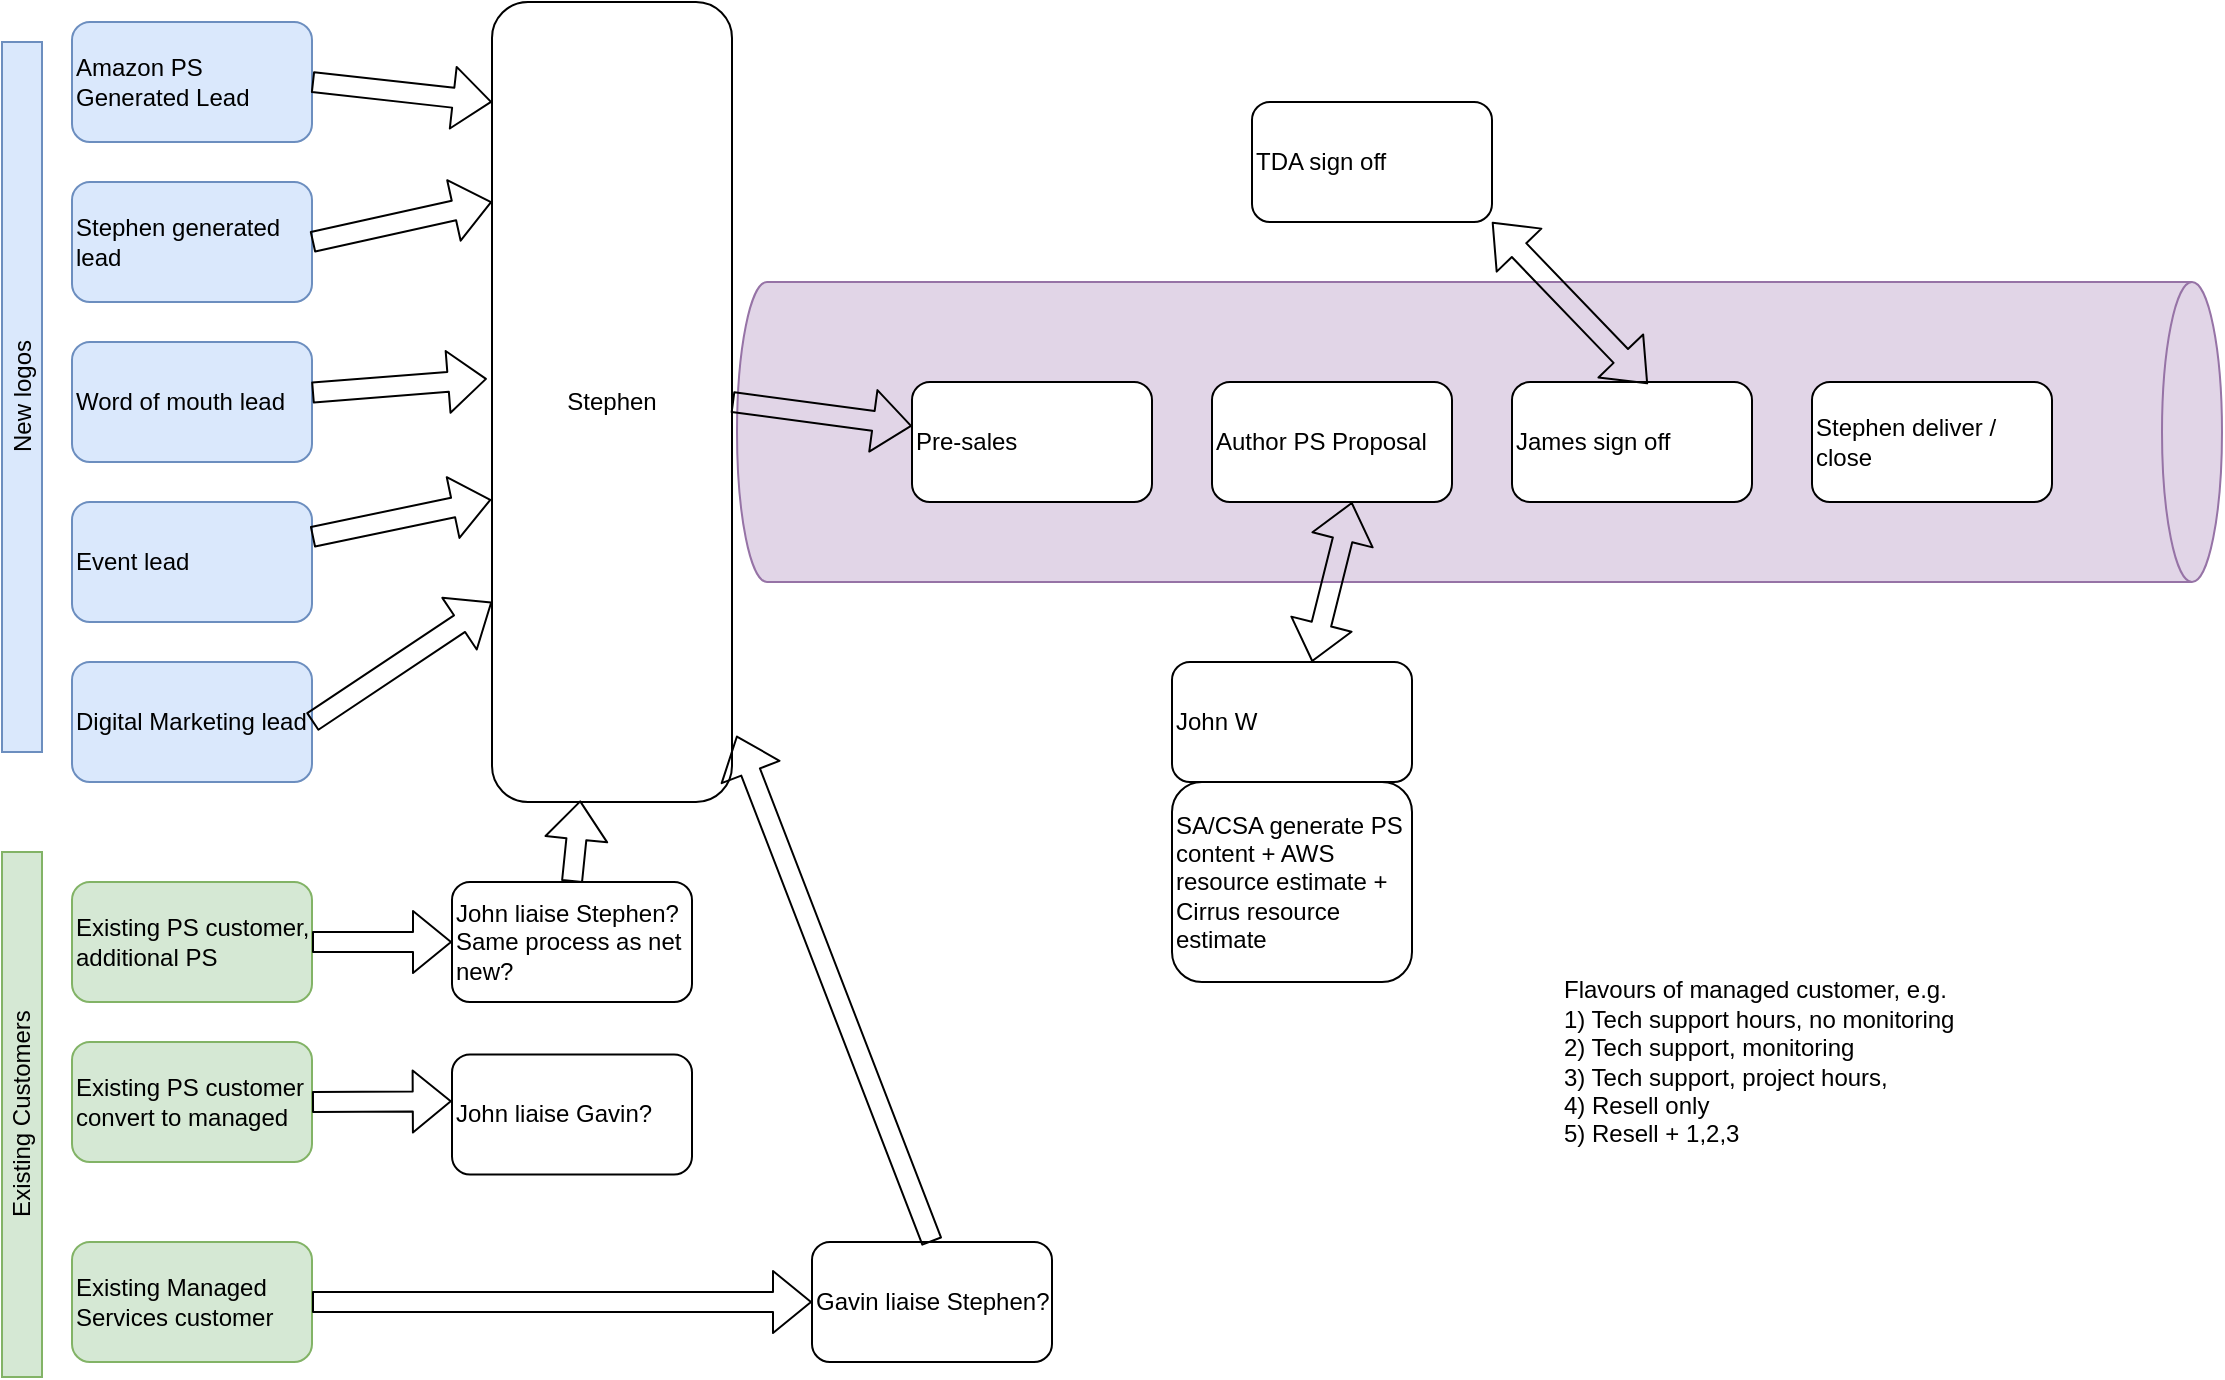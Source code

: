 <mxfile version="14.0.4" type="github" pages="3">
  <diagram id="ho1QO2U8nEk5dNVwzTMI" name="Sales Funnel">
    <mxGraphModel dx="1209" dy="675" grid="1" gridSize="10" guides="1" tooltips="1" connect="1" arrows="1" fold="1" page="1" pageScale="1" pageWidth="1169" pageHeight="827" math="0" shadow="0">
      <root>
        <mxCell id="0" />
        <mxCell id="1" parent="0" />
        <mxCell id="8zEjN8LGxmkn5kDTla0N-18" value="" style="shape=cylinder3;whiteSpace=wrap;html=1;boundedLbl=1;backgroundOutline=1;size=15;rotation=90;fillColor=#e1d5e7;strokeColor=#9673a6;" vertex="1" parent="1">
          <mxGeometry x="708.75" y="-66.25" width="150" height="742.5" as="geometry" />
        </mxCell>
        <mxCell id="KgLcx0yHhYFfOFIcbzr5-1" value="Amazon PS Generated Lead" style="rounded=1;whiteSpace=wrap;html=1;align=left;fillColor=#dae8fc;strokeColor=#6c8ebf;" vertex="1" parent="1">
          <mxGeometry x="80" y="100" width="120" height="60" as="geometry" />
        </mxCell>
        <mxCell id="KgLcx0yHhYFfOFIcbzr5-2" value="Stephen generated lead" style="rounded=1;whiteSpace=wrap;html=1;align=left;fillColor=#dae8fc;strokeColor=#6c8ebf;" vertex="1" parent="1">
          <mxGeometry x="80" y="180" width="120" height="60" as="geometry" />
        </mxCell>
        <mxCell id="KgLcx0yHhYFfOFIcbzr5-4" value="Existing Customers" style="text;html=1;strokeColor=#82b366;fillColor=#d5e8d4;align=center;verticalAlign=middle;whiteSpace=wrap;rounded=0;rotation=-90;" vertex="1" parent="1">
          <mxGeometry x="-76.25" y="636.25" width="262.5" height="20" as="geometry" />
        </mxCell>
        <mxCell id="KgLcx0yHhYFfOFIcbzr5-5" value="Word of mouth lead" style="rounded=1;whiteSpace=wrap;html=1;align=left;fillColor=#dae8fc;strokeColor=#6c8ebf;" vertex="1" parent="1">
          <mxGeometry x="80" y="260" width="120" height="60" as="geometry" />
        </mxCell>
        <mxCell id="KgLcx0yHhYFfOFIcbzr5-6" value="Event lead" style="rounded=1;whiteSpace=wrap;html=1;align=left;fillColor=#dae8fc;strokeColor=#6c8ebf;" vertex="1" parent="1">
          <mxGeometry x="80" y="340" width="120" height="60" as="geometry" />
        </mxCell>
        <mxCell id="KgLcx0yHhYFfOFIcbzr5-7" value="Digital Marketing lead" style="rounded=1;whiteSpace=wrap;html=1;align=left;fillColor=#dae8fc;strokeColor=#6c8ebf;" vertex="1" parent="1">
          <mxGeometry x="80" y="420" width="120" height="60" as="geometry" />
        </mxCell>
        <mxCell id="KgLcx0yHhYFfOFIcbzr5-9" value="Stephen" style="rounded=1;whiteSpace=wrap;html=1;align=center;" vertex="1" parent="1">
          <mxGeometry x="290" y="90" width="120" height="400" as="geometry" />
        </mxCell>
        <mxCell id="KgLcx0yHhYFfOFIcbzr5-10" value="Existing Managed Services customer" style="rounded=1;whiteSpace=wrap;html=1;align=left;fillColor=#d5e8d4;strokeColor=#82b366;" vertex="1" parent="1">
          <mxGeometry x="80" y="710" width="120" height="60" as="geometry" />
        </mxCell>
        <mxCell id="KgLcx0yHhYFfOFIcbzr5-12" value="Existing PS customer, additional PS" style="rounded=1;whiteSpace=wrap;html=1;align=left;fillColor=#d5e8d4;strokeColor=#82b366;" vertex="1" parent="1">
          <mxGeometry x="80" y="530" width="120" height="60" as="geometry" />
        </mxCell>
        <mxCell id="KgLcx0yHhYFfOFIcbzr5-13" value="Pre-sales" style="rounded=1;whiteSpace=wrap;html=1;align=left;" vertex="1" parent="1">
          <mxGeometry x="500" y="280" width="120" height="60" as="geometry" />
        </mxCell>
        <mxCell id="KgLcx0yHhYFfOFIcbzr5-14" value="Author PS Proposal" style="rounded=1;whiteSpace=wrap;html=1;align=left;" vertex="1" parent="1">
          <mxGeometry x="650" y="280" width="120" height="60" as="geometry" />
        </mxCell>
        <mxCell id="8zEjN8LGxmkn5kDTla0N-1" value="John W" style="rounded=1;whiteSpace=wrap;html=1;align=left;" vertex="1" parent="1">
          <mxGeometry x="630" y="420" width="120" height="60" as="geometry" />
        </mxCell>
        <mxCell id="8zEjN8LGxmkn5kDTla0N-2" value="James sign off" style="rounded=1;whiteSpace=wrap;html=1;align=left;" vertex="1" parent="1">
          <mxGeometry x="800" y="280" width="120" height="60" as="geometry" />
        </mxCell>
        <mxCell id="8zEjN8LGxmkn5kDTla0N-3" value="" style="shape=flexArrow;endArrow=classic;html=1;exitX=1;exitY=0.5;exitDx=0;exitDy=0;entryX=0;entryY=0.5;entryDx=0;entryDy=0;" edge="1" parent="1" source="KgLcx0yHhYFfOFIcbzr5-10" target="8zEjN8LGxmkn5kDTla0N-9">
          <mxGeometry width="50" height="50" relative="1" as="geometry">
            <mxPoint x="620" y="510" as="sourcePoint" />
            <mxPoint x="670" y="460" as="targetPoint" />
          </mxGeometry>
        </mxCell>
        <mxCell id="8zEjN8LGxmkn5kDTla0N-4" value="" style="shape=flexArrow;endArrow=classic;html=1;exitX=1;exitY=0.5;exitDx=0;exitDy=0;" edge="1" parent="1" source="KgLcx0yHhYFfOFIcbzr5-12">
          <mxGeometry width="50" height="50" relative="1" as="geometry">
            <mxPoint x="210" y="580" as="sourcePoint" />
            <mxPoint x="270" y="560" as="targetPoint" />
          </mxGeometry>
        </mxCell>
        <mxCell id="8zEjN8LGxmkn5kDTla0N-5" value="" style="shape=flexArrow;endArrow=classic;html=1;exitX=1;exitY=0.5;exitDx=0;exitDy=0;entryX=0;entryY=0.75;entryDx=0;entryDy=0;" edge="1" parent="1" target="KgLcx0yHhYFfOFIcbzr5-9">
          <mxGeometry width="50" height="50" relative="1" as="geometry">
            <mxPoint x="200" y="450" as="sourcePoint" />
            <mxPoint x="350" y="220" as="targetPoint" />
          </mxGeometry>
        </mxCell>
        <mxCell id="8zEjN8LGxmkn5kDTla0N-6" value="Stephen deliver / close" style="rounded=1;whiteSpace=wrap;html=1;align=left;" vertex="1" parent="1">
          <mxGeometry x="950" y="280" width="120" height="60" as="geometry" />
        </mxCell>
        <mxCell id="8zEjN8LGxmkn5kDTla0N-7" value="" style="shape=flexArrow;endArrow=classic;html=1;entryX=-0.003;entryY=0.622;entryDx=0;entryDy=0;entryPerimeter=0;" edge="1" parent="1" source="KgLcx0yHhYFfOFIcbzr5-6" target="KgLcx0yHhYFfOFIcbzr5-9">
          <mxGeometry width="50" height="50" relative="1" as="geometry">
            <mxPoint x="210" y="460" as="sourcePoint" />
            <mxPoint x="300" y="350" as="targetPoint" />
          </mxGeometry>
        </mxCell>
        <mxCell id="8zEjN8LGxmkn5kDTla0N-8" value="" style="shape=flexArrow;endArrow=classic;html=1;entryX=-0.021;entryY=0.471;entryDx=0;entryDy=0;entryPerimeter=0;" edge="1" parent="1" source="KgLcx0yHhYFfOFIcbzr5-5" target="KgLcx0yHhYFfOFIcbzr5-9">
          <mxGeometry width="50" height="50" relative="1" as="geometry">
            <mxPoint x="210" y="350" as="sourcePoint" />
            <mxPoint x="290" y="290" as="targetPoint" />
          </mxGeometry>
        </mxCell>
        <mxCell id="8zEjN8LGxmkn5kDTla0N-9" value="Gavin liaise Stephen?&lt;br&gt;" style="rounded=1;whiteSpace=wrap;html=1;align=left;" vertex="1" parent="1">
          <mxGeometry x="450" y="710" width="120" height="60" as="geometry" />
        </mxCell>
        <mxCell id="8zEjN8LGxmkn5kDTla0N-10" value="" style="shape=flexArrow;endArrow=classic;html=1;exitX=0.5;exitY=0;exitDx=0;exitDy=0;entryX=0.368;entryY=0.998;entryDx=0;entryDy=0;entryPerimeter=0;" edge="1" parent="1" source="8zEjN8LGxmkn5kDTla0N-11" target="KgLcx0yHhYFfOFIcbzr5-9">
          <mxGeometry width="50" height="50" relative="1" as="geometry">
            <mxPoint x="620" y="420" as="sourcePoint" />
            <mxPoint x="670" y="370" as="targetPoint" />
          </mxGeometry>
        </mxCell>
        <mxCell id="8zEjN8LGxmkn5kDTla0N-11" value="John liaise Stephen?Same process as net new?" style="rounded=1;whiteSpace=wrap;html=1;align=left;" vertex="1" parent="1">
          <mxGeometry x="270" y="530" width="120" height="60" as="geometry" />
        </mxCell>
        <mxCell id="8zEjN8LGxmkn5kDTla0N-12" value="" style="shape=flexArrow;endArrow=classic;html=1;exitX=0.5;exitY=0;exitDx=0;exitDy=0;entryX=1.019;entryY=0.917;entryDx=0;entryDy=0;entryPerimeter=0;" edge="1" parent="1" source="8zEjN8LGxmkn5kDTla0N-9" target="KgLcx0yHhYFfOFIcbzr5-9">
          <mxGeometry width="50" height="50" relative="1" as="geometry">
            <mxPoint x="390" y="610" as="sourcePoint" />
            <mxPoint x="391.04" y="489.1" as="targetPoint" />
          </mxGeometry>
        </mxCell>
        <mxCell id="8zEjN8LGxmkn5kDTla0N-13" value="" style="shape=flexArrow;endArrow=classic;html=1;entryX=0;entryY=0.25;entryDx=0;entryDy=0;exitX=1;exitY=0.5;exitDx=0;exitDy=0;" edge="1" parent="1" source="KgLcx0yHhYFfOFIcbzr5-2" target="KgLcx0yHhYFfOFIcbzr5-9">
          <mxGeometry width="50" height="50" relative="1" as="geometry">
            <mxPoint x="210" y="290" as="sourcePoint" />
            <mxPoint x="300" y="275" as="targetPoint" />
          </mxGeometry>
        </mxCell>
        <mxCell id="8zEjN8LGxmkn5kDTla0N-14" value="TDA sign off" style="rounded=1;whiteSpace=wrap;html=1;align=left;" vertex="1" parent="1">
          <mxGeometry x="670" y="140" width="120" height="60" as="geometry" />
        </mxCell>
        <mxCell id="8zEjN8LGxmkn5kDTla0N-16" value="" style="shape=flexArrow;endArrow=classic;html=1;exitX=1;exitY=0.5;exitDx=0;exitDy=0;" edge="1" parent="1" source="KgLcx0yHhYFfOFIcbzr5-1">
          <mxGeometry width="50" height="50" relative="1" as="geometry">
            <mxPoint x="210" y="220" as="sourcePoint" />
            <mxPoint x="290" y="140" as="targetPoint" />
          </mxGeometry>
        </mxCell>
        <mxCell id="8zEjN8LGxmkn5kDTla0N-17" value="" style="shape=flexArrow;endArrow=classic;html=1;exitX=1;exitY=0.5;exitDx=0;exitDy=0;" edge="1" parent="1" source="KgLcx0yHhYFfOFIcbzr5-9" target="KgLcx0yHhYFfOFIcbzr5-13">
          <mxGeometry width="50" height="50" relative="1" as="geometry">
            <mxPoint x="210" y="295.281" as="sourcePoint" />
            <mxPoint x="297.48" y="288.4" as="targetPoint" />
          </mxGeometry>
        </mxCell>
        <mxCell id="8zEjN8LGxmkn5kDTla0N-19" value="Existing PS customer convert to managed" style="rounded=1;whiteSpace=wrap;html=1;align=left;fillColor=#d5e8d4;strokeColor=#82b366;" vertex="1" parent="1">
          <mxGeometry x="80" y="610" width="120" height="60" as="geometry" />
        </mxCell>
        <mxCell id="8zEjN8LGxmkn5kDTla0N-20" value="Flavours of managed customer, e.g.&lt;br&gt;1) Tech support hours, no monitoring&lt;br&gt;2) Tech support, monitoring&lt;br&gt;3) Tech support, project hours,&amp;nbsp;&lt;br&gt;4) Resell only&lt;br&gt;5) Resell + 1,2,3" style="text;html=1;strokeColor=none;fillColor=none;align=left;verticalAlign=middle;whiteSpace=wrap;rounded=0;" vertex="1" parent="1">
          <mxGeometry x="823.75" y="610" width="246.25" height="20" as="geometry" />
        </mxCell>
        <mxCell id="8zEjN8LGxmkn5kDTla0N-21" value="" style="shape=flexArrow;endArrow=classic;startArrow=classic;html=1;exitX=0.566;exitY=0.017;exitDx=0;exitDy=0;entryX=1;entryY=1;entryDx=0;entryDy=0;exitPerimeter=0;" edge="1" parent="1" source="8zEjN8LGxmkn5kDTla0N-2" target="8zEjN8LGxmkn5kDTla0N-14">
          <mxGeometry width="50" height="50" relative="1" as="geometry">
            <mxPoint x="685" y="260" as="sourcePoint" />
            <mxPoint x="735" y="210" as="targetPoint" />
          </mxGeometry>
        </mxCell>
        <mxCell id="8zEjN8LGxmkn5kDTla0N-22" value="" style="shape=flexArrow;endArrow=classic;startArrow=classic;html=1;exitX=0.75;exitY=0;exitDx=0;exitDy=0;entryX=0.75;entryY=1;entryDx=0;entryDy=0;" edge="1" parent="1">
          <mxGeometry width="50" height="50" relative="1" as="geometry">
            <mxPoint x="700" y="420" as="sourcePoint" />
            <mxPoint x="720" y="340" as="targetPoint" />
          </mxGeometry>
        </mxCell>
        <mxCell id="8zEjN8LGxmkn5kDTla0N-23" value="SA/CSA generate PS content + AWS resource estimate + Cirrus resource estimate" style="rounded=1;whiteSpace=wrap;html=1;align=left;" vertex="1" parent="1">
          <mxGeometry x="630" y="480" width="120" height="100" as="geometry" />
        </mxCell>
        <mxCell id="8zEjN8LGxmkn5kDTla0N-24" value="New logos" style="text;html=1;strokeColor=#6c8ebf;fillColor=#dae8fc;align=center;verticalAlign=middle;whiteSpace=wrap;rounded=0;rotation=-90;" vertex="1" parent="1">
          <mxGeometry x="-122.5" y="277.5" width="355" height="20" as="geometry" />
        </mxCell>
        <mxCell id="8zEjN8LGxmkn5kDTla0N-25" value="John liaise Gavin?" style="rounded=1;whiteSpace=wrap;html=1;align=left;" vertex="1" parent="1">
          <mxGeometry x="270" y="616.25" width="120" height="60" as="geometry" />
        </mxCell>
        <mxCell id="8zEjN8LGxmkn5kDTla0N-26" value="" style="shape=flexArrow;endArrow=classic;html=1;exitX=1;exitY=0.5;exitDx=0;exitDy=0;entryX=-0.001;entryY=0.39;entryDx=0;entryDy=0;entryPerimeter=0;" edge="1" parent="1" source="8zEjN8LGxmkn5kDTla0N-19" target="8zEjN8LGxmkn5kDTla0N-25">
          <mxGeometry width="50" height="50" relative="1" as="geometry">
            <mxPoint x="200" y="636.25" as="sourcePoint" />
            <mxPoint x="270" y="636.25" as="targetPoint" />
          </mxGeometry>
        </mxCell>
      </root>
    </mxGraphModel>
  </diagram>
  <diagram id="932f-S1QaRRjzjCXm46r" name="PS">
    <mxGraphModel dx="1209" dy="675" grid="1" gridSize="10" guides="1" tooltips="1" connect="1" arrows="1" fold="1" page="1" pageScale="1" pageWidth="1169" pageHeight="827" math="0" shadow="0">
      <root>
        <mxCell id="ET1MKJ4apy0ET9dkxIQE-0" />
        <mxCell id="ET1MKJ4apy0ET9dkxIQE-1" parent="ET1MKJ4apy0ET9dkxIQE-0" />
        <mxCell id="csxGHYVA_0lbzSThSeI9-0" value="Scheduling" style="rounded=1;whiteSpace=wrap;html=1;align=left;" vertex="1" parent="ET1MKJ4apy0ET9dkxIQE-1">
          <mxGeometry x="200" y="200" width="120" height="60" as="geometry" />
        </mxCell>
        <mxCell id="ssYrKZRzWKLqGrJXFF3S-0" value="Delivery/payment Milestones&amp;nbsp;" style="rounded=1;whiteSpace=wrap;html=1;align=left;" vertex="1" parent="ET1MKJ4apy0ET9dkxIQE-1">
          <mxGeometry x="60" y="200" width="120" height="60" as="geometry" />
        </mxCell>
        <mxCell id="ssYrKZRzWKLqGrJXFF3S-1" value="Discovery&lt;br&gt;Customer reported truthfully on prereq?" style="rounded=1;whiteSpace=wrap;html=1;align=left;" vertex="1" parent="ET1MKJ4apy0ET9dkxIQE-1">
          <mxGeometry x="340" y="200" width="120" height="60" as="geometry" />
        </mxCell>
        <mxCell id="ssYrKZRzWKLqGrJXFF3S-2" value="Breakpoint - ok to go?" style="rounded=1;whiteSpace=wrap;html=1;align=left;" vertex="1" parent="ET1MKJ4apy0ET9dkxIQE-1">
          <mxGeometry x="480" y="200" width="120" height="60" as="geometry" />
        </mxCell>
        <mxCell id="ssYrKZRzWKLqGrJXFF3S-3" value="Design" style="rounded=1;whiteSpace=wrap;html=1;align=left;" vertex="1" parent="ET1MKJ4apy0ET9dkxIQE-1">
          <mxGeometry x="620" y="200" width="120" height="60" as="geometry" />
        </mxCell>
        <mxCell id="SBBvhC0sCpfQM56uXKch-0" value="John W own design doc?" style="rounded=1;whiteSpace=wrap;html=1;align=left;" vertex="1" parent="ET1MKJ4apy0ET9dkxIQE-1">
          <mxGeometry x="620" y="270" width="120" height="60" as="geometry" />
        </mxCell>
        <mxCell id="SBBvhC0sCpfQM56uXKch-1" value="John W team author" style="rounded=1;whiteSpace=wrap;html=1;align=left;" vertex="1" parent="ET1MKJ4apy0ET9dkxIQE-1">
          <mxGeometry x="620" y="340" width="120" height="60" as="geometry" />
        </mxCell>
        <mxCell id="SBBvhC0sCpfQM56uXKch-2" value="Design sign off" style="rounded=1;whiteSpace=wrap;html=1;align=left;" vertex="1" parent="ET1MKJ4apy0ET9dkxIQE-1">
          <mxGeometry x="890" y="200" width="120" height="60" as="geometry" />
        </mxCell>
        <mxCell id="SBBvhC0sCpfQM56uXKch-3" value="TDA" style="rounded=1;whiteSpace=wrap;html=1;align=left;" vertex="1" parent="ET1MKJ4apy0ET9dkxIQE-1">
          <mxGeometry x="750" y="200" width="120" height="60" as="geometry" />
        </mxCell>
        <mxCell id="SBBvhC0sCpfQM56uXKch-4" value="Implementation" style="rounded=1;whiteSpace=wrap;html=1;align=left;" vertex="1" parent="ET1MKJ4apy0ET9dkxIQE-1">
          <mxGeometry x="1020" y="200" width="120" height="60" as="geometry" />
        </mxCell>
        <mxCell id="SBBvhC0sCpfQM56uXKch-5" value="Documentation" style="rounded=1;whiteSpace=wrap;html=1;align=left;" vertex="1" parent="ET1MKJ4apy0ET9dkxIQE-1">
          <mxGeometry x="1160" y="200" width="120" height="60" as="geometry" />
        </mxCell>
        <mxCell id="SBBvhC0sCpfQM56uXKch-6" value="Project sign off" style="rounded=1;whiteSpace=wrap;html=1;align=left;" vertex="1" parent="ET1MKJ4apy0ET9dkxIQE-1">
          <mxGeometry x="1300" y="200" width="120" height="60" as="geometry" />
        </mxCell>
        <mxCell id="SBBvhC0sCpfQM56uXKch-7" value="John W own solution documentation sign off?" style="rounded=1;whiteSpace=wrap;html=1;align=left;" vertex="1" parent="ET1MKJ4apy0ET9dkxIQE-1">
          <mxGeometry x="1160" y="270" width="120" height="60" as="geometry" />
        </mxCell>
        <mxCell id="SBBvhC0sCpfQM56uXKch-8" value="Sales close out&amp;nbsp; / expand" style="rounded=1;whiteSpace=wrap;html=1;align=left;" vertex="1" parent="ET1MKJ4apy0ET9dkxIQE-1">
          <mxGeometry x="1440" y="200" width="120" height="60" as="geometry" />
        </mxCell>
        <mxCell id="Aykso3s4_XLSSmcP3YIh-0" value="PS breakdown&lt;br&gt;&lt;br&gt;1.App Migrations&lt;br&gt;2. Well Arch Reviews&lt;br&gt;3.&amp;nbsp;" style="text;html=1;strokeColor=none;fillColor=none;align=left;verticalAlign=middle;whiteSpace=wrap;rounded=0;" vertex="1" parent="ET1MKJ4apy0ET9dkxIQE-1">
          <mxGeometry x="100" y="480" width="130" height="20" as="geometry" />
        </mxCell>
      </root>
    </mxGraphModel>
  </diagram>
  <diagram id="odW1iXzeqLhZ5GxUIzrW" name="MS">
    <mxGraphModel dx="1209" dy="675" grid="1" gridSize="10" guides="1" tooltips="1" connect="1" arrows="1" fold="1" page="1" pageScale="1" pageWidth="1169" pageHeight="827" math="0" shadow="0">
      <root>
        <mxCell id="pt1xglrDcdgQ7_IVC4mi-0" />
        <mxCell id="pt1xglrDcdgQ7_IVC4mi-1" parent="pt1xglrDcdgQ7_IVC4mi-0" />
        <mxCell id="2shBsdNcsNnZIBX6vlr2-0" value="Monitoring alarm" style="rounded=1;whiteSpace=wrap;html=1;align=left;" vertex="1" parent="pt1xglrDcdgQ7_IVC4mi-1">
          <mxGeometry x="80" y="240" width="120" height="60" as="geometry" />
        </mxCell>
        <mxCell id="2shBsdNcsNnZIBX6vlr2-1" value="Customer call" style="rounded=1;whiteSpace=wrap;html=1;align=left;" vertex="1" parent="pt1xglrDcdgQ7_IVC4mi-1">
          <mxGeometry x="80" y="330" width="120" height="60" as="geometry" />
        </mxCell>
        <mxCell id="2shBsdNcsNnZIBX6vlr2-3" value="Customer email" style="rounded=1;whiteSpace=wrap;html=1;align=left;" vertex="1" parent="pt1xglrDcdgQ7_IVC4mi-1">
          <mxGeometry x="80" y="420" width="120" height="60" as="geometry" />
        </mxCell>
        <mxCell id="2shBsdNcsNnZIBX6vlr2-4" value="Contractual scheduled job" style="rounded=1;whiteSpace=wrap;html=1;align=left;" vertex="1" parent="pt1xglrDcdgQ7_IVC4mi-1">
          <mxGeometry x="80" y="140" width="120" height="60" as="geometry" />
        </mxCell>
        <mxCell id="2shBsdNcsNnZIBX6vlr2-5" value="Time tracking" style="rounded=1;whiteSpace=wrap;html=1;align=center;" vertex="1" parent="pt1xglrDcdgQ7_IVC4mi-1">
          <mxGeometry x="80" y="510" width="1030" height="40" as="geometry" />
        </mxCell>
        <mxCell id="2shBsdNcsNnZIBX6vlr2-6" value="Gavin" style="rounded=1;whiteSpace=wrap;html=1;align=left;" vertex="1" parent="pt1xglrDcdgQ7_IVC4mi-1">
          <mxGeometry x="330" y="280" width="120" height="60" as="geometry" />
        </mxCell>
        <mxCell id="2shBsdNcsNnZIBX6vlr2-7" value="CSA1" style="rounded=1;whiteSpace=wrap;html=1;align=left;" vertex="1" parent="pt1xglrDcdgQ7_IVC4mi-1">
          <mxGeometry x="450" y="180" width="120" height="60" as="geometry" />
        </mxCell>
        <mxCell id="2shBsdNcsNnZIBX6vlr2-8" value="CSA2" style="rounded=1;whiteSpace=wrap;html=1;align=left;" vertex="1" parent="pt1xglrDcdgQ7_IVC4mi-1">
          <mxGeometry x="450" y="240" width="120" height="60" as="geometry" />
        </mxCell>
        <mxCell id="2shBsdNcsNnZIBX6vlr2-9" value="CSA3" style="rounded=1;whiteSpace=wrap;html=1;align=left;" vertex="1" parent="pt1xglrDcdgQ7_IVC4mi-1">
          <mxGeometry x="450" y="300" width="120" height="60" as="geometry" />
        </mxCell>
        <mxCell id="2shBsdNcsNnZIBX6vlr2-11" value="Level 1 resolution&amp;nbsp;&lt;br&gt;Level 2 resolution&lt;br&gt;Level 3 resolution&lt;br&gt;Tickets per month - managment visibility&lt;br&gt;Tickets per month - customer visibility&lt;br&gt;Knowledge base&lt;br&gt;&lt;div&gt;&lt;br&gt;&lt;/div&gt;" style="text;html=1;strokeColor=none;fillColor=none;align=left;verticalAlign=middle;whiteSpace=wrap;rounded=0;" vertex="1" parent="pt1xglrDcdgQ7_IVC4mi-1">
          <mxGeometry x="460" y="50" width="280" height="20" as="geometry" />
        </mxCell>
        <mxCell id="2shBsdNcsNnZIBX6vlr2-12" value="What are the typical work items of managed services?&lt;br&gt;&lt;br&gt;Break/fix of apps?&lt;br&gt;Fault finding&lt;br&gt;Log inspection&lt;br&gt;Security assessments" style="text;html=1;strokeColor=none;fillColor=none;align=center;verticalAlign=middle;whiteSpace=wrap;rounded=0;" vertex="1" parent="pt1xglrDcdgQ7_IVC4mi-1">
          <mxGeometry x="850" y="100" width="200" height="20" as="geometry" />
        </mxCell>
      </root>
    </mxGraphModel>
  </diagram>
</mxfile>
